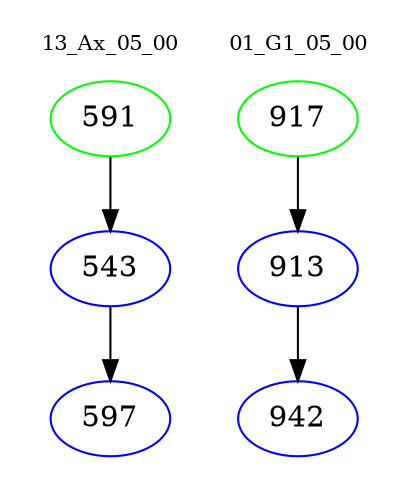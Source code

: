digraph{
subgraph cluster_0 {
color = white
label = "13_Ax_05_00";
fontsize=10;
T0_591 [label="591", color="green"]
T0_591 -> T0_543 [color="black"]
T0_543 [label="543", color="blue"]
T0_543 -> T0_597 [color="black"]
T0_597 [label="597", color="blue"]
}
subgraph cluster_1 {
color = white
label = "01_G1_05_00";
fontsize=10;
T1_917 [label="917", color="green"]
T1_917 -> T1_913 [color="black"]
T1_913 [label="913", color="blue"]
T1_913 -> T1_942 [color="black"]
T1_942 [label="942", color="blue"]
}
}
